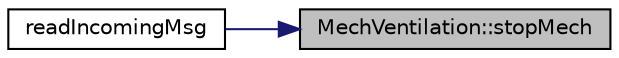 digraph "MechVentilation::stopMech"
{
 // INTERACTIVE_SVG=YES
 // LATEX_PDF_SIZE
  edge [fontname="Helvetica",fontsize="10",labelfontname="Helvetica",labelfontsize="10"];
  node [fontname="Helvetica",fontsize="10",shape=record];
  rankdir="RL";
  Node1 [label="MechVentilation::stopMech",height=0.2,width=0.4,color="black", fillcolor="grey75", style="filled", fontcolor="black",tooltip=" "];
  Node1 -> Node2 [dir="back",color="midnightblue",fontsize="10",style="solid",fontname="Helvetica"];
  Node2 [label="readIncomingMsg",height=0.2,width=0.4,color="black", fillcolor="white", style="filled",URL="$respi___esp___mit_8ino.html#ae6fa3f83b01439ad5e3ce3c898757962",tooltip="Esta función es la encargada de implementar el protocolo de comunicación con la interfaz gráfica."];
}
